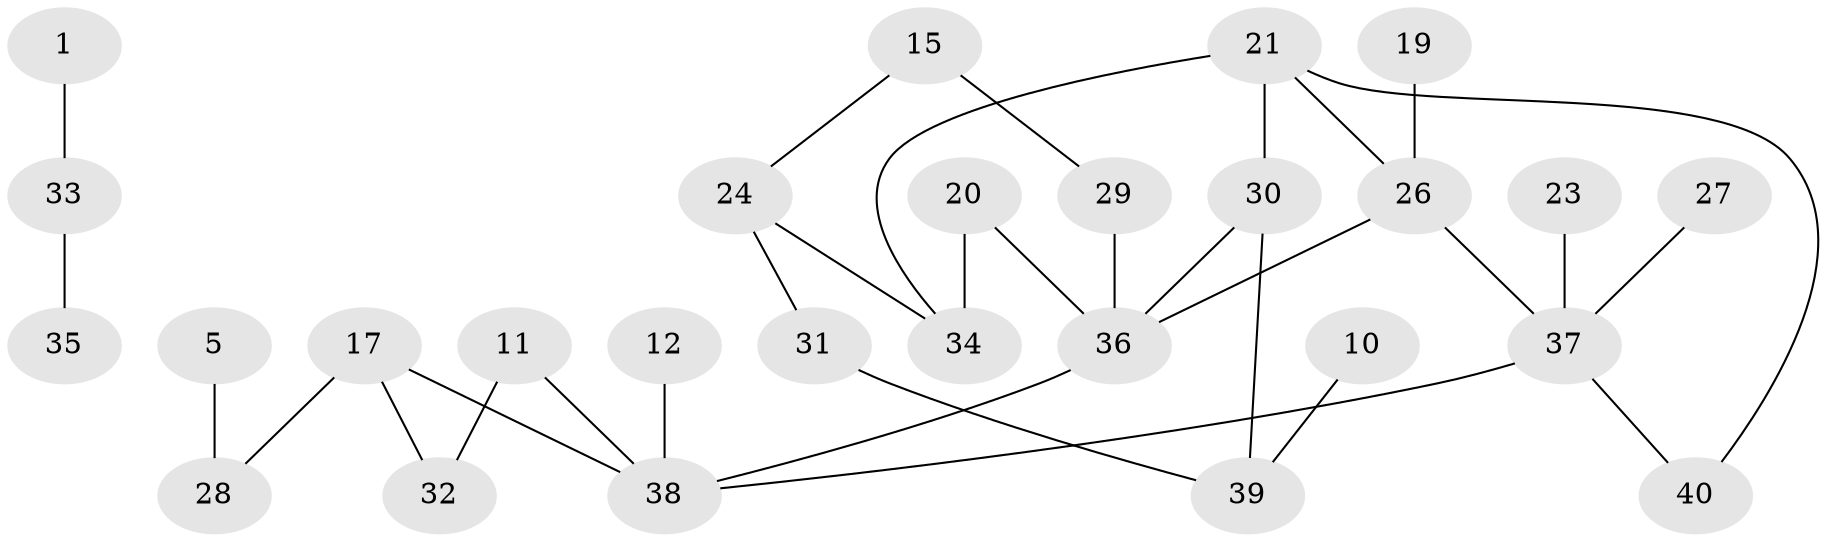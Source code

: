 // original degree distribution, {1: 0.27848101265822783, 2: 0.34177215189873417, 0: 0.13924050632911392, 3: 0.1518987341772152, 5: 0.02531645569620253, 6: 0.012658227848101266, 4: 0.05063291139240506}
// Generated by graph-tools (version 1.1) at 2025/49/03/09/25 03:49:12]
// undirected, 27 vertices, 32 edges
graph export_dot {
graph [start="1"]
  node [color=gray90,style=filled];
  1;
  5;
  10;
  11;
  12;
  15;
  17;
  19;
  20;
  21;
  23;
  24;
  26;
  27;
  28;
  29;
  30;
  31;
  32;
  33;
  34;
  35;
  36;
  37;
  38;
  39;
  40;
  1 -- 33 [weight=1.0];
  5 -- 28 [weight=1.0];
  10 -- 39 [weight=1.0];
  11 -- 32 [weight=1.0];
  11 -- 38 [weight=1.0];
  12 -- 38 [weight=1.0];
  15 -- 24 [weight=1.0];
  15 -- 29 [weight=1.0];
  17 -- 28 [weight=1.0];
  17 -- 32 [weight=1.0];
  17 -- 38 [weight=1.0];
  19 -- 26 [weight=1.0];
  20 -- 34 [weight=1.0];
  20 -- 36 [weight=1.0];
  21 -- 26 [weight=1.0];
  21 -- 30 [weight=1.0];
  21 -- 34 [weight=1.0];
  21 -- 40 [weight=1.0];
  23 -- 37 [weight=1.0];
  24 -- 31 [weight=1.0];
  24 -- 34 [weight=1.0];
  26 -- 36 [weight=1.0];
  26 -- 37 [weight=1.0];
  27 -- 37 [weight=1.0];
  29 -- 36 [weight=1.0];
  30 -- 36 [weight=1.0];
  30 -- 39 [weight=1.0];
  31 -- 39 [weight=1.0];
  33 -- 35 [weight=1.0];
  36 -- 38 [weight=1.0];
  37 -- 38 [weight=1.0];
  37 -- 40 [weight=1.0];
}
